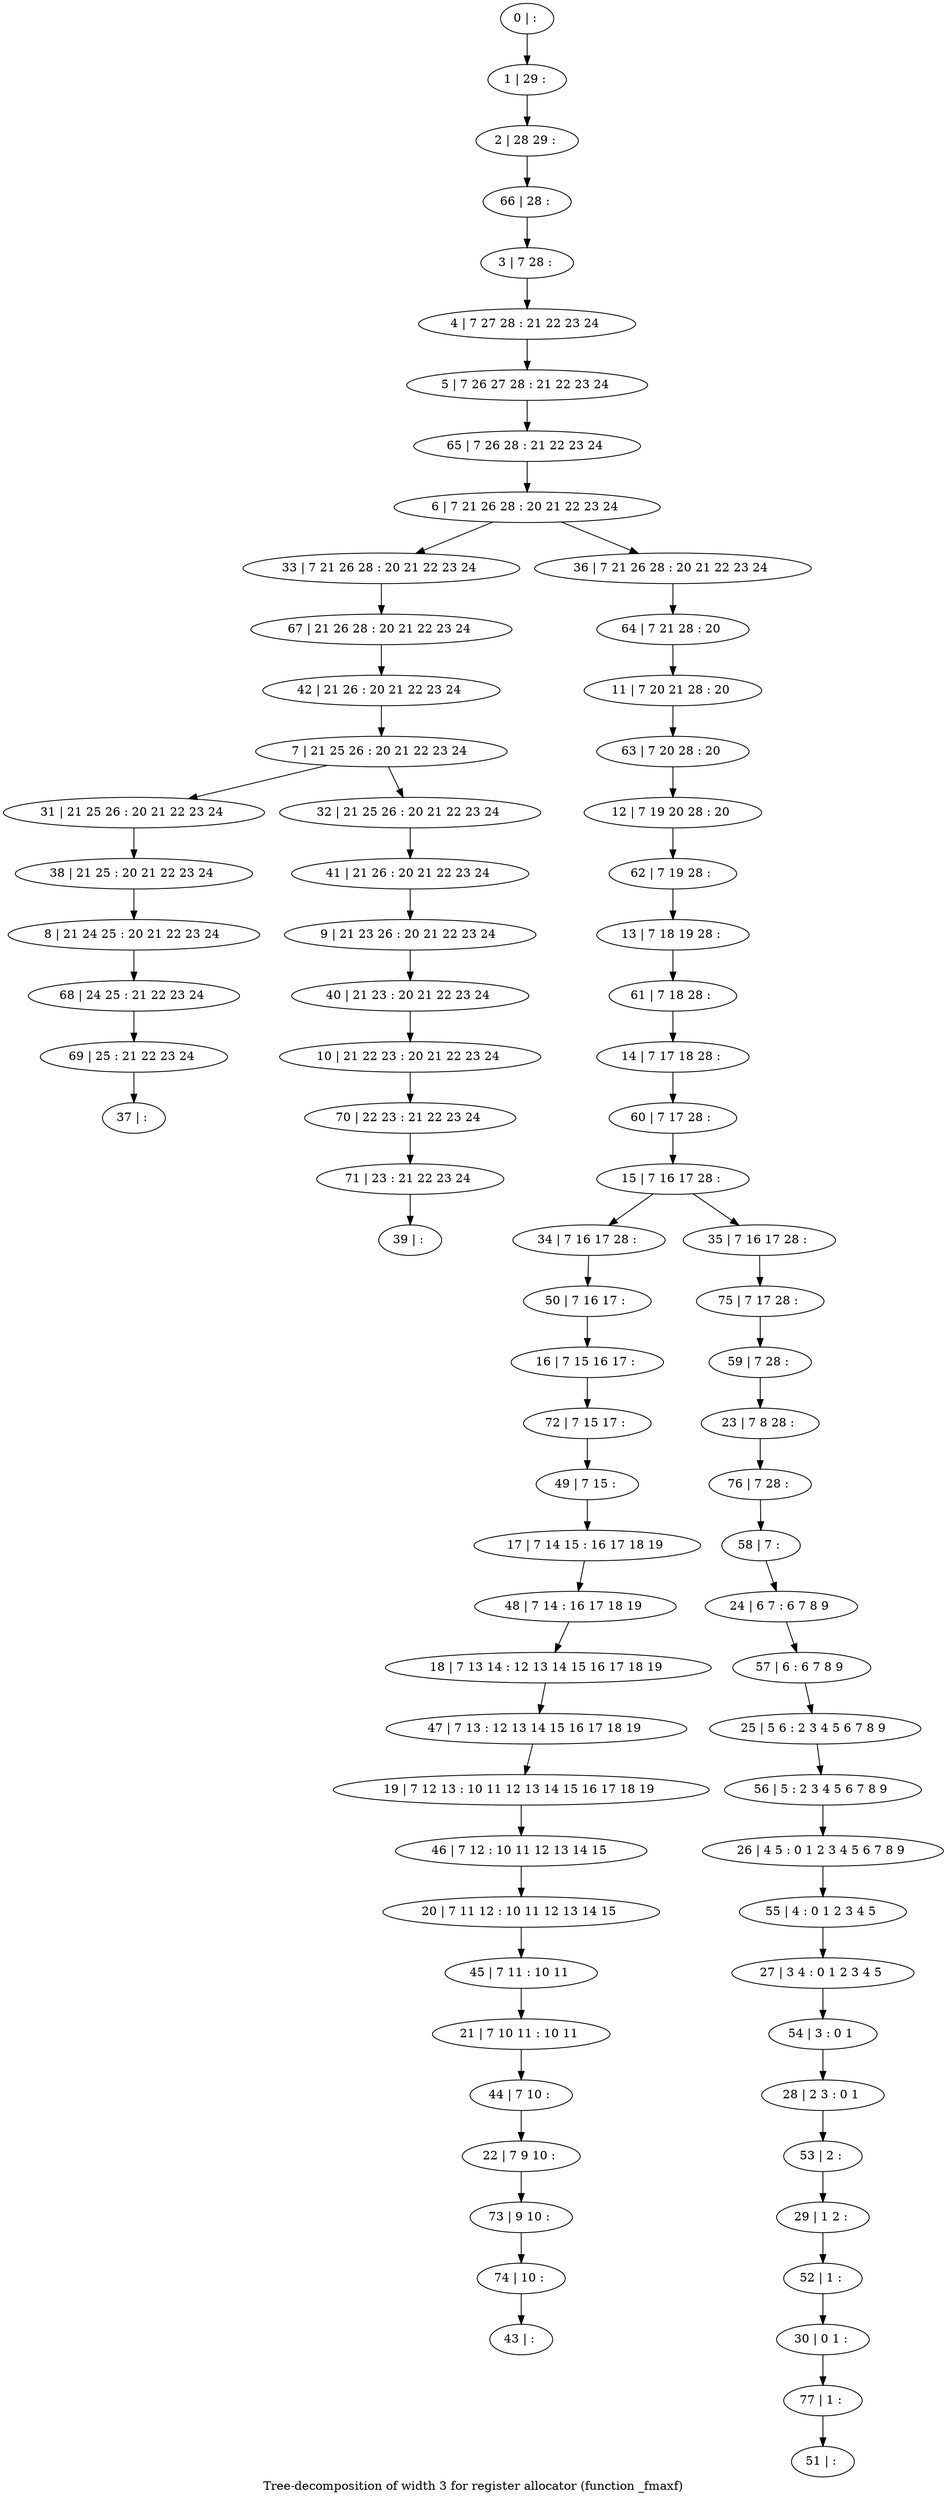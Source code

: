digraph G {
graph [label="Tree-decomposition of width 3 for register allocator (function _fmaxf)"]
0[label="0 | : "];
1[label="1 | 29 : "];
2[label="2 | 28 29 : "];
3[label="3 | 7 28 : "];
4[label="4 | 7 27 28 : 21 22 23 24 "];
5[label="5 | 7 26 27 28 : 21 22 23 24 "];
6[label="6 | 7 21 26 28 : 20 21 22 23 24 "];
7[label="7 | 21 25 26 : 20 21 22 23 24 "];
8[label="8 | 21 24 25 : 20 21 22 23 24 "];
9[label="9 | 21 23 26 : 20 21 22 23 24 "];
10[label="10 | 21 22 23 : 20 21 22 23 24 "];
11[label="11 | 7 20 21 28 : 20 "];
12[label="12 | 7 19 20 28 : 20 "];
13[label="13 | 7 18 19 28 : "];
14[label="14 | 7 17 18 28 : "];
15[label="15 | 7 16 17 28 : "];
16[label="16 | 7 15 16 17 : "];
17[label="17 | 7 14 15 : 16 17 18 19 "];
18[label="18 | 7 13 14 : 12 13 14 15 16 17 18 19 "];
19[label="19 | 7 12 13 : 10 11 12 13 14 15 16 17 18 19 "];
20[label="20 | 7 11 12 : 10 11 12 13 14 15 "];
21[label="21 | 7 10 11 : 10 11 "];
22[label="22 | 7 9 10 : "];
23[label="23 | 7 8 28 : "];
24[label="24 | 6 7 : 6 7 8 9 "];
25[label="25 | 5 6 : 2 3 4 5 6 7 8 9 "];
26[label="26 | 4 5 : 0 1 2 3 4 5 6 7 8 9 "];
27[label="27 | 3 4 : 0 1 2 3 4 5 "];
28[label="28 | 2 3 : 0 1 "];
29[label="29 | 1 2 : "];
30[label="30 | 0 1 : "];
31[label="31 | 21 25 26 : 20 21 22 23 24 "];
32[label="32 | 21 25 26 : 20 21 22 23 24 "];
33[label="33 | 7 21 26 28 : 20 21 22 23 24 "];
34[label="34 | 7 16 17 28 : "];
35[label="35 | 7 16 17 28 : "];
36[label="36 | 7 21 26 28 : 20 21 22 23 24 "];
37[label="37 | : "];
38[label="38 | 21 25 : 20 21 22 23 24 "];
39[label="39 | : "];
40[label="40 | 21 23 : 20 21 22 23 24 "];
41[label="41 | 21 26 : 20 21 22 23 24 "];
42[label="42 | 21 26 : 20 21 22 23 24 "];
43[label="43 | : "];
44[label="44 | 7 10 : "];
45[label="45 | 7 11 : 10 11 "];
46[label="46 | 7 12 : 10 11 12 13 14 15 "];
47[label="47 | 7 13 : 12 13 14 15 16 17 18 19 "];
48[label="48 | 7 14 : 16 17 18 19 "];
49[label="49 | 7 15 : "];
50[label="50 | 7 16 17 : "];
51[label="51 | : "];
52[label="52 | 1 : "];
53[label="53 | 2 : "];
54[label="54 | 3 : 0 1 "];
55[label="55 | 4 : 0 1 2 3 4 5 "];
56[label="56 | 5 : 2 3 4 5 6 7 8 9 "];
57[label="57 | 6 : 6 7 8 9 "];
58[label="58 | 7 : "];
59[label="59 | 7 28 : "];
60[label="60 | 7 17 28 : "];
61[label="61 | 7 18 28 : "];
62[label="62 | 7 19 28 : "];
63[label="63 | 7 20 28 : 20 "];
64[label="64 | 7 21 28 : 20 "];
65[label="65 | 7 26 28 : 21 22 23 24 "];
66[label="66 | 28 : "];
67[label="67 | 21 26 28 : 20 21 22 23 24 "];
68[label="68 | 24 25 : 21 22 23 24 "];
69[label="69 | 25 : 21 22 23 24 "];
70[label="70 | 22 23 : 21 22 23 24 "];
71[label="71 | 23 : 21 22 23 24 "];
72[label="72 | 7 15 17 : "];
73[label="73 | 9 10 : "];
74[label="74 | 10 : "];
75[label="75 | 7 17 28 : "];
76[label="76 | 7 28 : "];
77[label="77 | 1 : "];
0->1 ;
1->2 ;
3->4 ;
4->5 ;
7->31 ;
7->32 ;
6->33 ;
15->34 ;
15->35 ;
6->36 ;
38->8 ;
31->38 ;
40->10 ;
9->40 ;
41->9 ;
32->41 ;
42->7 ;
44->22 ;
21->44 ;
45->21 ;
20->45 ;
46->20 ;
19->46 ;
47->19 ;
18->47 ;
48->18 ;
17->48 ;
49->17 ;
50->16 ;
34->50 ;
52->30 ;
29->52 ;
53->29 ;
28->53 ;
54->28 ;
27->54 ;
55->27 ;
26->55 ;
56->26 ;
25->56 ;
57->25 ;
24->57 ;
58->24 ;
59->23 ;
60->15 ;
14->60 ;
61->14 ;
13->61 ;
62->13 ;
12->62 ;
63->12 ;
11->63 ;
64->11 ;
36->64 ;
65->6 ;
5->65 ;
66->3 ;
2->66 ;
67->42 ;
33->67 ;
8->68 ;
69->37 ;
68->69 ;
10->70 ;
71->39 ;
70->71 ;
72->49 ;
16->72 ;
22->73 ;
74->43 ;
73->74 ;
75->59 ;
35->75 ;
76->58 ;
23->76 ;
77->51 ;
30->77 ;
}
